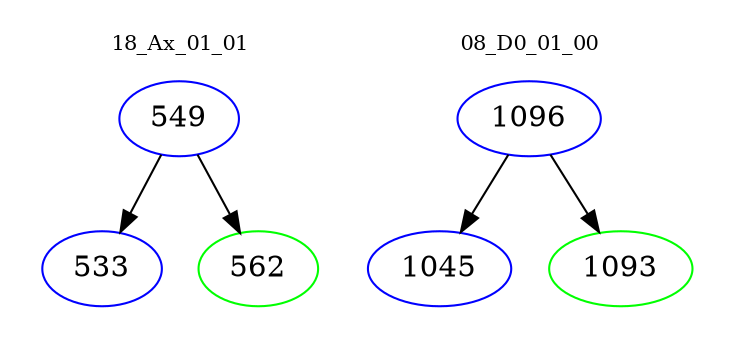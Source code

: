 digraph{
subgraph cluster_0 {
color = white
label = "18_Ax_01_01";
fontsize=10;
T0_549 [label="549", color="blue"]
T0_549 -> T0_533 [color="black"]
T0_533 [label="533", color="blue"]
T0_549 -> T0_562 [color="black"]
T0_562 [label="562", color="green"]
}
subgraph cluster_1 {
color = white
label = "08_D0_01_00";
fontsize=10;
T1_1096 [label="1096", color="blue"]
T1_1096 -> T1_1045 [color="black"]
T1_1045 [label="1045", color="blue"]
T1_1096 -> T1_1093 [color="black"]
T1_1093 [label="1093", color="green"]
}
}
